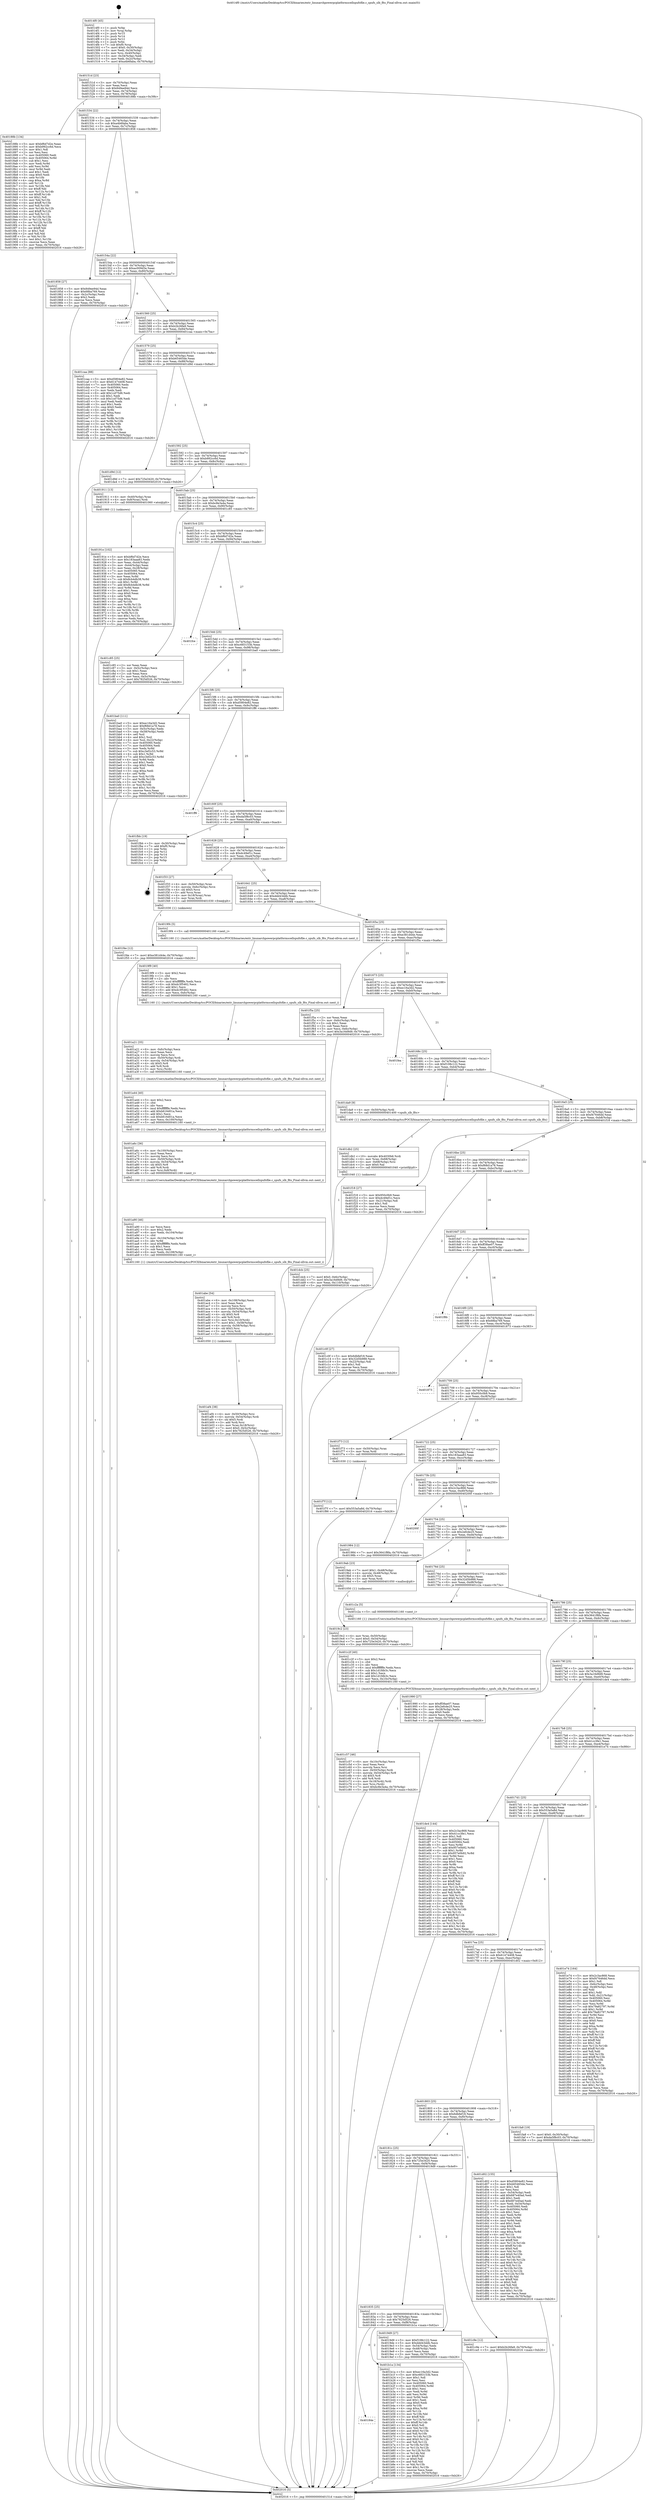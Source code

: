 digraph "0x4014f0" {
  label = "0x4014f0 (/mnt/c/Users/mathe/Desktop/tcc/POCII/binaries/extr_linuxarchpowerpcplatformscellspufsfile.c_spufs_slb_flts_Final-ollvm.out::main(0))"
  labelloc = "t"
  node[shape=record]

  Entry [label="",width=0.3,height=0.3,shape=circle,fillcolor=black,style=filled]
  "0x40151d" [label="{
     0x40151d [23]\l
     | [instrs]\l
     &nbsp;&nbsp;0x40151d \<+3\>: mov -0x70(%rbp),%eax\l
     &nbsp;&nbsp;0x401520 \<+2\>: mov %eax,%ecx\l
     &nbsp;&nbsp;0x401522 \<+6\>: sub $0x849ee94d,%ecx\l
     &nbsp;&nbsp;0x401528 \<+3\>: mov %eax,-0x74(%rbp)\l
     &nbsp;&nbsp;0x40152b \<+3\>: mov %ecx,-0x78(%rbp)\l
     &nbsp;&nbsp;0x40152e \<+6\>: je 000000000040188b \<main+0x39b\>\l
  }"]
  "0x40188b" [label="{
     0x40188b [134]\l
     | [instrs]\l
     &nbsp;&nbsp;0x40188b \<+5\>: mov $0xbf6d7d2e,%eax\l
     &nbsp;&nbsp;0x401890 \<+5\>: mov $0xb992cc6d,%ecx\l
     &nbsp;&nbsp;0x401895 \<+2\>: mov $0x1,%dl\l
     &nbsp;&nbsp;0x401897 \<+2\>: xor %esi,%esi\l
     &nbsp;&nbsp;0x401899 \<+7\>: mov 0x405060,%edi\l
     &nbsp;&nbsp;0x4018a0 \<+8\>: mov 0x405064,%r8d\l
     &nbsp;&nbsp;0x4018a8 \<+3\>: sub $0x1,%esi\l
     &nbsp;&nbsp;0x4018ab \<+3\>: mov %edi,%r9d\l
     &nbsp;&nbsp;0x4018ae \<+3\>: add %esi,%r9d\l
     &nbsp;&nbsp;0x4018b1 \<+4\>: imul %r9d,%edi\l
     &nbsp;&nbsp;0x4018b5 \<+3\>: and $0x1,%edi\l
     &nbsp;&nbsp;0x4018b8 \<+3\>: cmp $0x0,%edi\l
     &nbsp;&nbsp;0x4018bb \<+4\>: sete %r10b\l
     &nbsp;&nbsp;0x4018bf \<+4\>: cmp $0xa,%r8d\l
     &nbsp;&nbsp;0x4018c3 \<+4\>: setl %r11b\l
     &nbsp;&nbsp;0x4018c7 \<+3\>: mov %r10b,%bl\l
     &nbsp;&nbsp;0x4018ca \<+3\>: xor $0xff,%bl\l
     &nbsp;&nbsp;0x4018cd \<+3\>: mov %r11b,%r14b\l
     &nbsp;&nbsp;0x4018d0 \<+4\>: xor $0xff,%r14b\l
     &nbsp;&nbsp;0x4018d4 \<+3\>: xor $0x1,%dl\l
     &nbsp;&nbsp;0x4018d7 \<+3\>: mov %bl,%r15b\l
     &nbsp;&nbsp;0x4018da \<+4\>: and $0xff,%r15b\l
     &nbsp;&nbsp;0x4018de \<+3\>: and %dl,%r10b\l
     &nbsp;&nbsp;0x4018e1 \<+3\>: mov %r14b,%r12b\l
     &nbsp;&nbsp;0x4018e4 \<+4\>: and $0xff,%r12b\l
     &nbsp;&nbsp;0x4018e8 \<+3\>: and %dl,%r11b\l
     &nbsp;&nbsp;0x4018eb \<+3\>: or %r10b,%r15b\l
     &nbsp;&nbsp;0x4018ee \<+3\>: or %r11b,%r12b\l
     &nbsp;&nbsp;0x4018f1 \<+3\>: xor %r12b,%r15b\l
     &nbsp;&nbsp;0x4018f4 \<+3\>: or %r14b,%bl\l
     &nbsp;&nbsp;0x4018f7 \<+3\>: xor $0xff,%bl\l
     &nbsp;&nbsp;0x4018fa \<+3\>: or $0x1,%dl\l
     &nbsp;&nbsp;0x4018fd \<+2\>: and %dl,%bl\l
     &nbsp;&nbsp;0x4018ff \<+3\>: or %bl,%r15b\l
     &nbsp;&nbsp;0x401902 \<+4\>: test $0x1,%r15b\l
     &nbsp;&nbsp;0x401906 \<+3\>: cmovne %ecx,%eax\l
     &nbsp;&nbsp;0x401909 \<+3\>: mov %eax,-0x70(%rbp)\l
     &nbsp;&nbsp;0x40190c \<+5\>: jmp 0000000000402016 \<main+0xb26\>\l
  }"]
  "0x401534" [label="{
     0x401534 [22]\l
     | [instrs]\l
     &nbsp;&nbsp;0x401534 \<+5\>: jmp 0000000000401539 \<main+0x49\>\l
     &nbsp;&nbsp;0x401539 \<+3\>: mov -0x74(%rbp),%eax\l
     &nbsp;&nbsp;0x40153c \<+5\>: sub $0xa4b6faba,%eax\l
     &nbsp;&nbsp;0x401541 \<+3\>: mov %eax,-0x7c(%rbp)\l
     &nbsp;&nbsp;0x401544 \<+6\>: je 0000000000401858 \<main+0x368\>\l
  }"]
  Exit [label="",width=0.3,height=0.3,shape=circle,fillcolor=black,style=filled,peripheries=2]
  "0x401858" [label="{
     0x401858 [27]\l
     | [instrs]\l
     &nbsp;&nbsp;0x401858 \<+5\>: mov $0x849ee94d,%eax\l
     &nbsp;&nbsp;0x40185d \<+5\>: mov $0x68ba769,%ecx\l
     &nbsp;&nbsp;0x401862 \<+3\>: mov -0x2c(%rbp),%edx\l
     &nbsp;&nbsp;0x401865 \<+3\>: cmp $0x2,%edx\l
     &nbsp;&nbsp;0x401868 \<+3\>: cmovne %ecx,%eax\l
     &nbsp;&nbsp;0x40186b \<+3\>: mov %eax,-0x70(%rbp)\l
     &nbsp;&nbsp;0x40186e \<+5\>: jmp 0000000000402016 \<main+0xb26\>\l
  }"]
  "0x40154a" [label="{
     0x40154a [22]\l
     | [instrs]\l
     &nbsp;&nbsp;0x40154a \<+5\>: jmp 000000000040154f \<main+0x5f\>\l
     &nbsp;&nbsp;0x40154f \<+3\>: mov -0x74(%rbp),%eax\l
     &nbsp;&nbsp;0x401552 \<+5\>: sub $0xac009d3e,%eax\l
     &nbsp;&nbsp;0x401557 \<+3\>: mov %eax,-0x80(%rbp)\l
     &nbsp;&nbsp;0x40155a \<+6\>: je 0000000000401f97 \<main+0xaa7\>\l
  }"]
  "0x402016" [label="{
     0x402016 [5]\l
     | [instrs]\l
     &nbsp;&nbsp;0x402016 \<+5\>: jmp 000000000040151d \<main+0x2d\>\l
  }"]
  "0x4014f0" [label="{
     0x4014f0 [45]\l
     | [instrs]\l
     &nbsp;&nbsp;0x4014f0 \<+1\>: push %rbp\l
     &nbsp;&nbsp;0x4014f1 \<+3\>: mov %rsp,%rbp\l
     &nbsp;&nbsp;0x4014f4 \<+2\>: push %r15\l
     &nbsp;&nbsp;0x4014f6 \<+2\>: push %r14\l
     &nbsp;&nbsp;0x4014f8 \<+2\>: push %r12\l
     &nbsp;&nbsp;0x4014fa \<+1\>: push %rbx\l
     &nbsp;&nbsp;0x4014fb \<+7\>: sub $0xf0,%rsp\l
     &nbsp;&nbsp;0x401502 \<+7\>: movl $0x0,-0x30(%rbp)\l
     &nbsp;&nbsp;0x401509 \<+3\>: mov %edi,-0x34(%rbp)\l
     &nbsp;&nbsp;0x40150c \<+4\>: mov %rsi,-0x40(%rbp)\l
     &nbsp;&nbsp;0x401510 \<+3\>: mov -0x34(%rbp),%edi\l
     &nbsp;&nbsp;0x401513 \<+3\>: mov %edi,-0x2c(%rbp)\l
     &nbsp;&nbsp;0x401516 \<+7\>: movl $0xa4b6faba,-0x70(%rbp)\l
  }"]
  "0x401f7f" [label="{
     0x401f7f [12]\l
     | [instrs]\l
     &nbsp;&nbsp;0x401f7f \<+7\>: movl $0x553a5a8d,-0x70(%rbp)\l
     &nbsp;&nbsp;0x401f86 \<+5\>: jmp 0000000000402016 \<main+0xb26\>\l
  }"]
  "0x401f97" [label="{
     0x401f97\l
  }", style=dashed]
  "0x401560" [label="{
     0x401560 [25]\l
     | [instrs]\l
     &nbsp;&nbsp;0x401560 \<+5\>: jmp 0000000000401565 \<main+0x75\>\l
     &nbsp;&nbsp;0x401565 \<+3\>: mov -0x74(%rbp),%eax\l
     &nbsp;&nbsp;0x401568 \<+5\>: sub $0xb2b26fa9,%eax\l
     &nbsp;&nbsp;0x40156d \<+6\>: mov %eax,-0x84(%rbp)\l
     &nbsp;&nbsp;0x401573 \<+6\>: je 0000000000401caa \<main+0x7ba\>\l
  }"]
  "0x401f4e" [label="{
     0x401f4e [12]\l
     | [instrs]\l
     &nbsp;&nbsp;0x401f4e \<+7\>: movl $0xe381d44e,-0x70(%rbp)\l
     &nbsp;&nbsp;0x401f55 \<+5\>: jmp 0000000000402016 \<main+0xb26\>\l
  }"]
  "0x401caa" [label="{
     0x401caa [88]\l
     | [instrs]\l
     &nbsp;&nbsp;0x401caa \<+5\>: mov $0xd5804e82,%eax\l
     &nbsp;&nbsp;0x401caf \<+5\>: mov $0x61474408,%ecx\l
     &nbsp;&nbsp;0x401cb4 \<+7\>: mov 0x405060,%edx\l
     &nbsp;&nbsp;0x401cbb \<+7\>: mov 0x405064,%esi\l
     &nbsp;&nbsp;0x401cc2 \<+2\>: mov %edx,%edi\l
     &nbsp;&nbsp;0x401cc4 \<+6\>: add $0x1cd75d6,%edi\l
     &nbsp;&nbsp;0x401cca \<+3\>: sub $0x1,%edi\l
     &nbsp;&nbsp;0x401ccd \<+6\>: sub $0x1cd75d6,%edi\l
     &nbsp;&nbsp;0x401cd3 \<+3\>: imul %edi,%edx\l
     &nbsp;&nbsp;0x401cd6 \<+3\>: and $0x1,%edx\l
     &nbsp;&nbsp;0x401cd9 \<+3\>: cmp $0x0,%edx\l
     &nbsp;&nbsp;0x401cdc \<+4\>: sete %r8b\l
     &nbsp;&nbsp;0x401ce0 \<+3\>: cmp $0xa,%esi\l
     &nbsp;&nbsp;0x401ce3 \<+4\>: setl %r9b\l
     &nbsp;&nbsp;0x401ce7 \<+3\>: mov %r8b,%r10b\l
     &nbsp;&nbsp;0x401cea \<+3\>: and %r9b,%r10b\l
     &nbsp;&nbsp;0x401ced \<+3\>: xor %r9b,%r8b\l
     &nbsp;&nbsp;0x401cf0 \<+3\>: or %r8b,%r10b\l
     &nbsp;&nbsp;0x401cf3 \<+4\>: test $0x1,%r10b\l
     &nbsp;&nbsp;0x401cf7 \<+3\>: cmovne %ecx,%eax\l
     &nbsp;&nbsp;0x401cfa \<+3\>: mov %eax,-0x70(%rbp)\l
     &nbsp;&nbsp;0x401cfd \<+5\>: jmp 0000000000402016 \<main+0xb26\>\l
  }"]
  "0x401579" [label="{
     0x401579 [25]\l
     | [instrs]\l
     &nbsp;&nbsp;0x401579 \<+5\>: jmp 000000000040157e \<main+0x8e\>\l
     &nbsp;&nbsp;0x40157e \<+3\>: mov -0x74(%rbp),%eax\l
     &nbsp;&nbsp;0x401581 \<+5\>: sub $0xb65465de,%eax\l
     &nbsp;&nbsp;0x401586 \<+6\>: mov %eax,-0x88(%rbp)\l
     &nbsp;&nbsp;0x40158c \<+6\>: je 0000000000401d9d \<main+0x8ad\>\l
  }"]
  "0x401dcb" [label="{
     0x401dcb [25]\l
     | [instrs]\l
     &nbsp;&nbsp;0x401dcb \<+7\>: movl $0x0,-0x6c(%rbp)\l
     &nbsp;&nbsp;0x401dd2 \<+7\>: movl $0x3a16d9d9,-0x70(%rbp)\l
     &nbsp;&nbsp;0x401dd9 \<+6\>: mov %eax,-0x110(%rbp)\l
     &nbsp;&nbsp;0x401ddf \<+5\>: jmp 0000000000402016 \<main+0xb26\>\l
  }"]
  "0x401d9d" [label="{
     0x401d9d [12]\l
     | [instrs]\l
     &nbsp;&nbsp;0x401d9d \<+7\>: movl $0x725e3420,-0x70(%rbp)\l
     &nbsp;&nbsp;0x401da4 \<+5\>: jmp 0000000000402016 \<main+0xb26\>\l
  }"]
  "0x401592" [label="{
     0x401592 [25]\l
     | [instrs]\l
     &nbsp;&nbsp;0x401592 \<+5\>: jmp 0000000000401597 \<main+0xa7\>\l
     &nbsp;&nbsp;0x401597 \<+3\>: mov -0x74(%rbp),%eax\l
     &nbsp;&nbsp;0x40159a \<+5\>: sub $0xb992cc6d,%eax\l
     &nbsp;&nbsp;0x40159f \<+6\>: mov %eax,-0x8c(%rbp)\l
     &nbsp;&nbsp;0x4015a5 \<+6\>: je 0000000000401911 \<main+0x421\>\l
  }"]
  "0x401db2" [label="{
     0x401db2 [25]\l
     | [instrs]\l
     &nbsp;&nbsp;0x401db2 \<+10\>: movabs $0x4030b6,%rdi\l
     &nbsp;&nbsp;0x401dbc \<+4\>: mov %rax,-0x68(%rbp)\l
     &nbsp;&nbsp;0x401dc0 \<+4\>: mov -0x68(%rbp),%rsi\l
     &nbsp;&nbsp;0x401dc4 \<+2\>: mov $0x0,%al\l
     &nbsp;&nbsp;0x401dc6 \<+5\>: call 0000000000401040 \<printf@plt\>\l
     | [calls]\l
     &nbsp;&nbsp;0x401040 \{1\} (unknown)\l
  }"]
  "0x401911" [label="{
     0x401911 [13]\l
     | [instrs]\l
     &nbsp;&nbsp;0x401911 \<+4\>: mov -0x40(%rbp),%rax\l
     &nbsp;&nbsp;0x401915 \<+4\>: mov 0x8(%rax),%rdi\l
     &nbsp;&nbsp;0x401919 \<+5\>: call 0000000000401060 \<atoi@plt\>\l
     | [calls]\l
     &nbsp;&nbsp;0x401060 \{1\} (unknown)\l
  }"]
  "0x4015ab" [label="{
     0x4015ab [25]\l
     | [instrs]\l
     &nbsp;&nbsp;0x4015ab \<+5\>: jmp 00000000004015b0 \<main+0xc0\>\l
     &nbsp;&nbsp;0x4015b0 \<+3\>: mov -0x74(%rbp),%eax\l
     &nbsp;&nbsp;0x4015b3 \<+5\>: sub $0xbc8e3a4a,%eax\l
     &nbsp;&nbsp;0x4015b8 \<+6\>: mov %eax,-0x90(%rbp)\l
     &nbsp;&nbsp;0x4015be \<+6\>: je 0000000000401c85 \<main+0x795\>\l
  }"]
  "0x40191e" [label="{
     0x40191e [102]\l
     | [instrs]\l
     &nbsp;&nbsp;0x40191e \<+5\>: mov $0xbf6d7d2e,%ecx\l
     &nbsp;&nbsp;0x401923 \<+5\>: mov $0x183aaa83,%edx\l
     &nbsp;&nbsp;0x401928 \<+3\>: mov %eax,-0x44(%rbp)\l
     &nbsp;&nbsp;0x40192b \<+3\>: mov -0x44(%rbp),%eax\l
     &nbsp;&nbsp;0x40192e \<+3\>: mov %eax,-0x28(%rbp)\l
     &nbsp;&nbsp;0x401931 \<+7\>: mov 0x405060,%eax\l
     &nbsp;&nbsp;0x401938 \<+7\>: mov 0x405064,%esi\l
     &nbsp;&nbsp;0x40193f \<+3\>: mov %eax,%r8d\l
     &nbsp;&nbsp;0x401942 \<+7\>: sub $0x8cb4db38,%r8d\l
     &nbsp;&nbsp;0x401949 \<+4\>: sub $0x1,%r8d\l
     &nbsp;&nbsp;0x40194d \<+7\>: add $0x8cb4db38,%r8d\l
     &nbsp;&nbsp;0x401954 \<+4\>: imul %r8d,%eax\l
     &nbsp;&nbsp;0x401958 \<+3\>: and $0x1,%eax\l
     &nbsp;&nbsp;0x40195b \<+3\>: cmp $0x0,%eax\l
     &nbsp;&nbsp;0x40195e \<+4\>: sete %r9b\l
     &nbsp;&nbsp;0x401962 \<+3\>: cmp $0xa,%esi\l
     &nbsp;&nbsp;0x401965 \<+4\>: setl %r10b\l
     &nbsp;&nbsp;0x401969 \<+3\>: mov %r9b,%r11b\l
     &nbsp;&nbsp;0x40196c \<+3\>: and %r10b,%r11b\l
     &nbsp;&nbsp;0x40196f \<+3\>: xor %r10b,%r9b\l
     &nbsp;&nbsp;0x401972 \<+3\>: or %r9b,%r11b\l
     &nbsp;&nbsp;0x401975 \<+4\>: test $0x1,%r11b\l
     &nbsp;&nbsp;0x401979 \<+3\>: cmovne %edx,%ecx\l
     &nbsp;&nbsp;0x40197c \<+3\>: mov %ecx,-0x70(%rbp)\l
     &nbsp;&nbsp;0x40197f \<+5\>: jmp 0000000000402016 \<main+0xb26\>\l
  }"]
  "0x401c57" [label="{
     0x401c57 [46]\l
     | [instrs]\l
     &nbsp;&nbsp;0x401c57 \<+6\>: mov -0x10c(%rbp),%ecx\l
     &nbsp;&nbsp;0x401c5d \<+3\>: imul %eax,%ecx\l
     &nbsp;&nbsp;0x401c60 \<+3\>: movslq %ecx,%rsi\l
     &nbsp;&nbsp;0x401c63 \<+4\>: mov -0x50(%rbp),%rdi\l
     &nbsp;&nbsp;0x401c67 \<+4\>: movslq -0x54(%rbp),%r8\l
     &nbsp;&nbsp;0x401c6b \<+4\>: shl $0x5,%r8\l
     &nbsp;&nbsp;0x401c6f \<+3\>: add %r8,%rdi\l
     &nbsp;&nbsp;0x401c72 \<+4\>: mov 0x18(%rdi),%rdi\l
     &nbsp;&nbsp;0x401c76 \<+3\>: mov %rsi,(%rdi)\l
     &nbsp;&nbsp;0x401c79 \<+7\>: movl $0xbc8e3a4a,-0x70(%rbp)\l
     &nbsp;&nbsp;0x401c80 \<+5\>: jmp 0000000000402016 \<main+0xb26\>\l
  }"]
  "0x401c85" [label="{
     0x401c85 [25]\l
     | [instrs]\l
     &nbsp;&nbsp;0x401c85 \<+2\>: xor %eax,%eax\l
     &nbsp;&nbsp;0x401c87 \<+3\>: mov -0x5c(%rbp),%ecx\l
     &nbsp;&nbsp;0x401c8a \<+3\>: sub $0x1,%eax\l
     &nbsp;&nbsp;0x401c8d \<+2\>: sub %eax,%ecx\l
     &nbsp;&nbsp;0x401c8f \<+3\>: mov %ecx,-0x5c(%rbp)\l
     &nbsp;&nbsp;0x401c92 \<+7\>: movl $0x7825d526,-0x70(%rbp)\l
     &nbsp;&nbsp;0x401c99 \<+5\>: jmp 0000000000402016 \<main+0xb26\>\l
  }"]
  "0x4015c4" [label="{
     0x4015c4 [25]\l
     | [instrs]\l
     &nbsp;&nbsp;0x4015c4 \<+5\>: jmp 00000000004015c9 \<main+0xd9\>\l
     &nbsp;&nbsp;0x4015c9 \<+3\>: mov -0x74(%rbp),%eax\l
     &nbsp;&nbsp;0x4015cc \<+5\>: sub $0xbf6d7d2e,%eax\l
     &nbsp;&nbsp;0x4015d1 \<+6\>: mov %eax,-0x94(%rbp)\l
     &nbsp;&nbsp;0x4015d7 \<+6\>: je 0000000000401fce \<main+0xade\>\l
  }"]
  "0x401c2f" [label="{
     0x401c2f [40]\l
     | [instrs]\l
     &nbsp;&nbsp;0x401c2f \<+5\>: mov $0x2,%ecx\l
     &nbsp;&nbsp;0x401c34 \<+1\>: cltd\l
     &nbsp;&nbsp;0x401c35 \<+2\>: idiv %ecx\l
     &nbsp;&nbsp;0x401c37 \<+6\>: imul $0xfffffffe,%edx,%ecx\l
     &nbsp;&nbsp;0x401c3d \<+6\>: sub $0x1d1fdb3c,%ecx\l
     &nbsp;&nbsp;0x401c43 \<+3\>: add $0x1,%ecx\l
     &nbsp;&nbsp;0x401c46 \<+6\>: add $0x1d1fdb3c,%ecx\l
     &nbsp;&nbsp;0x401c4c \<+6\>: mov %ecx,-0x10c(%rbp)\l
     &nbsp;&nbsp;0x401c52 \<+5\>: call 0000000000401160 \<next_i\>\l
     | [calls]\l
     &nbsp;&nbsp;0x401160 \{1\} (/mnt/c/Users/mathe/Desktop/tcc/POCII/binaries/extr_linuxarchpowerpcplatformscellspufsfile.c_spufs_slb_flts_Final-ollvm.out::next_i)\l
  }"]
  "0x401fce" [label="{
     0x401fce\l
  }", style=dashed]
  "0x4015dd" [label="{
     0x4015dd [25]\l
     | [instrs]\l
     &nbsp;&nbsp;0x4015dd \<+5\>: jmp 00000000004015e2 \<main+0xf2\>\l
     &nbsp;&nbsp;0x4015e2 \<+3\>: mov -0x74(%rbp),%eax\l
     &nbsp;&nbsp;0x4015e5 \<+5\>: sub $0xc683153b,%eax\l
     &nbsp;&nbsp;0x4015ea \<+6\>: mov %eax,-0x98(%rbp)\l
     &nbsp;&nbsp;0x4015f0 \<+6\>: je 0000000000401ba0 \<main+0x6b0\>\l
  }"]
  "0x40184e" [label="{
     0x40184e\l
  }", style=dashed]
  "0x401ba0" [label="{
     0x401ba0 [111]\l
     | [instrs]\l
     &nbsp;&nbsp;0x401ba0 \<+5\>: mov $0xec16a3d2,%eax\l
     &nbsp;&nbsp;0x401ba5 \<+5\>: mov $0xf68d1a78,%ecx\l
     &nbsp;&nbsp;0x401baa \<+3\>: mov -0x5c(%rbp),%edx\l
     &nbsp;&nbsp;0x401bad \<+3\>: cmp -0x58(%rbp),%edx\l
     &nbsp;&nbsp;0x401bb0 \<+4\>: setl %sil\l
     &nbsp;&nbsp;0x401bb4 \<+4\>: and $0x1,%sil\l
     &nbsp;&nbsp;0x401bb8 \<+4\>: mov %sil,-0x22(%rbp)\l
     &nbsp;&nbsp;0x401bbc \<+7\>: mov 0x405060,%edx\l
     &nbsp;&nbsp;0x401bc3 \<+7\>: mov 0x405064,%edi\l
     &nbsp;&nbsp;0x401bca \<+3\>: mov %edx,%r8d\l
     &nbsp;&nbsp;0x401bcd \<+7\>: sub $0xc3ef2c53,%r8d\l
     &nbsp;&nbsp;0x401bd4 \<+4\>: sub $0x1,%r8d\l
     &nbsp;&nbsp;0x401bd8 \<+7\>: add $0xc3ef2c53,%r8d\l
     &nbsp;&nbsp;0x401bdf \<+4\>: imul %r8d,%edx\l
     &nbsp;&nbsp;0x401be3 \<+3\>: and $0x1,%edx\l
     &nbsp;&nbsp;0x401be6 \<+3\>: cmp $0x0,%edx\l
     &nbsp;&nbsp;0x401be9 \<+4\>: sete %sil\l
     &nbsp;&nbsp;0x401bed \<+3\>: cmp $0xa,%edi\l
     &nbsp;&nbsp;0x401bf0 \<+4\>: setl %r9b\l
     &nbsp;&nbsp;0x401bf4 \<+3\>: mov %sil,%r10b\l
     &nbsp;&nbsp;0x401bf7 \<+3\>: and %r9b,%r10b\l
     &nbsp;&nbsp;0x401bfa \<+3\>: xor %r9b,%sil\l
     &nbsp;&nbsp;0x401bfd \<+3\>: or %sil,%r10b\l
     &nbsp;&nbsp;0x401c00 \<+4\>: test $0x1,%r10b\l
     &nbsp;&nbsp;0x401c04 \<+3\>: cmovne %ecx,%eax\l
     &nbsp;&nbsp;0x401c07 \<+3\>: mov %eax,-0x70(%rbp)\l
     &nbsp;&nbsp;0x401c0a \<+5\>: jmp 0000000000402016 \<main+0xb26\>\l
  }"]
  "0x4015f6" [label="{
     0x4015f6 [25]\l
     | [instrs]\l
     &nbsp;&nbsp;0x4015f6 \<+5\>: jmp 00000000004015fb \<main+0x10b\>\l
     &nbsp;&nbsp;0x4015fb \<+3\>: mov -0x74(%rbp),%eax\l
     &nbsp;&nbsp;0x4015fe \<+5\>: sub $0xd5804e82,%eax\l
     &nbsp;&nbsp;0x401603 \<+6\>: mov %eax,-0x9c(%rbp)\l
     &nbsp;&nbsp;0x401609 \<+6\>: je 0000000000401ff6 \<main+0xb06\>\l
  }"]
  "0x401b1a" [label="{
     0x401b1a [134]\l
     | [instrs]\l
     &nbsp;&nbsp;0x401b1a \<+5\>: mov $0xec16a3d2,%eax\l
     &nbsp;&nbsp;0x401b1f \<+5\>: mov $0xc683153b,%ecx\l
     &nbsp;&nbsp;0x401b24 \<+2\>: mov $0x1,%dl\l
     &nbsp;&nbsp;0x401b26 \<+2\>: xor %esi,%esi\l
     &nbsp;&nbsp;0x401b28 \<+7\>: mov 0x405060,%edi\l
     &nbsp;&nbsp;0x401b2f \<+8\>: mov 0x405064,%r8d\l
     &nbsp;&nbsp;0x401b37 \<+3\>: sub $0x1,%esi\l
     &nbsp;&nbsp;0x401b3a \<+3\>: mov %edi,%r9d\l
     &nbsp;&nbsp;0x401b3d \<+3\>: add %esi,%r9d\l
     &nbsp;&nbsp;0x401b40 \<+4\>: imul %r9d,%edi\l
     &nbsp;&nbsp;0x401b44 \<+3\>: and $0x1,%edi\l
     &nbsp;&nbsp;0x401b47 \<+3\>: cmp $0x0,%edi\l
     &nbsp;&nbsp;0x401b4a \<+4\>: sete %r10b\l
     &nbsp;&nbsp;0x401b4e \<+4\>: cmp $0xa,%r8d\l
     &nbsp;&nbsp;0x401b52 \<+4\>: setl %r11b\l
     &nbsp;&nbsp;0x401b56 \<+3\>: mov %r10b,%bl\l
     &nbsp;&nbsp;0x401b59 \<+3\>: xor $0xff,%bl\l
     &nbsp;&nbsp;0x401b5c \<+3\>: mov %r11b,%r14b\l
     &nbsp;&nbsp;0x401b5f \<+4\>: xor $0xff,%r14b\l
     &nbsp;&nbsp;0x401b63 \<+3\>: xor $0x0,%dl\l
     &nbsp;&nbsp;0x401b66 \<+3\>: mov %bl,%r15b\l
     &nbsp;&nbsp;0x401b69 \<+4\>: and $0x0,%r15b\l
     &nbsp;&nbsp;0x401b6d \<+3\>: and %dl,%r10b\l
     &nbsp;&nbsp;0x401b70 \<+3\>: mov %r14b,%r12b\l
     &nbsp;&nbsp;0x401b73 \<+4\>: and $0x0,%r12b\l
     &nbsp;&nbsp;0x401b77 \<+3\>: and %dl,%r11b\l
     &nbsp;&nbsp;0x401b7a \<+3\>: or %r10b,%r15b\l
     &nbsp;&nbsp;0x401b7d \<+3\>: or %r11b,%r12b\l
     &nbsp;&nbsp;0x401b80 \<+3\>: xor %r12b,%r15b\l
     &nbsp;&nbsp;0x401b83 \<+3\>: or %r14b,%bl\l
     &nbsp;&nbsp;0x401b86 \<+3\>: xor $0xff,%bl\l
     &nbsp;&nbsp;0x401b89 \<+3\>: or $0x0,%dl\l
     &nbsp;&nbsp;0x401b8c \<+2\>: and %dl,%bl\l
     &nbsp;&nbsp;0x401b8e \<+3\>: or %bl,%r15b\l
     &nbsp;&nbsp;0x401b91 \<+4\>: test $0x1,%r15b\l
     &nbsp;&nbsp;0x401b95 \<+3\>: cmovne %ecx,%eax\l
     &nbsp;&nbsp;0x401b98 \<+3\>: mov %eax,-0x70(%rbp)\l
     &nbsp;&nbsp;0x401b9b \<+5\>: jmp 0000000000402016 \<main+0xb26\>\l
  }"]
  "0x401ff6" [label="{
     0x401ff6\l
  }", style=dashed]
  "0x40160f" [label="{
     0x40160f [25]\l
     | [instrs]\l
     &nbsp;&nbsp;0x40160f \<+5\>: jmp 0000000000401614 \<main+0x124\>\l
     &nbsp;&nbsp;0x401614 \<+3\>: mov -0x74(%rbp),%eax\l
     &nbsp;&nbsp;0x401617 \<+5\>: sub $0xda5f8c03,%eax\l
     &nbsp;&nbsp;0x40161c \<+6\>: mov %eax,-0xa0(%rbp)\l
     &nbsp;&nbsp;0x401622 \<+6\>: je 0000000000401fbb \<main+0xacb\>\l
  }"]
  "0x401af4" [label="{
     0x401af4 [38]\l
     | [instrs]\l
     &nbsp;&nbsp;0x401af4 \<+4\>: mov -0x50(%rbp),%rsi\l
     &nbsp;&nbsp;0x401af8 \<+4\>: movslq -0x54(%rbp),%rdi\l
     &nbsp;&nbsp;0x401afc \<+4\>: shl $0x5,%rdi\l
     &nbsp;&nbsp;0x401b00 \<+3\>: add %rdi,%rsi\l
     &nbsp;&nbsp;0x401b03 \<+4\>: mov %rax,0x18(%rsi)\l
     &nbsp;&nbsp;0x401b07 \<+7\>: movl $0x0,-0x5c(%rbp)\l
     &nbsp;&nbsp;0x401b0e \<+7\>: movl $0x7825d526,-0x70(%rbp)\l
     &nbsp;&nbsp;0x401b15 \<+5\>: jmp 0000000000402016 \<main+0xb26\>\l
  }"]
  "0x401fbb" [label="{
     0x401fbb [19]\l
     | [instrs]\l
     &nbsp;&nbsp;0x401fbb \<+3\>: mov -0x30(%rbp),%eax\l
     &nbsp;&nbsp;0x401fbe \<+7\>: add $0xf0,%rsp\l
     &nbsp;&nbsp;0x401fc5 \<+1\>: pop %rbx\l
     &nbsp;&nbsp;0x401fc6 \<+2\>: pop %r12\l
     &nbsp;&nbsp;0x401fc8 \<+2\>: pop %r14\l
     &nbsp;&nbsp;0x401fca \<+2\>: pop %r15\l
     &nbsp;&nbsp;0x401fcc \<+1\>: pop %rbp\l
     &nbsp;&nbsp;0x401fcd \<+1\>: ret\l
  }"]
  "0x401628" [label="{
     0x401628 [25]\l
     | [instrs]\l
     &nbsp;&nbsp;0x401628 \<+5\>: jmp 000000000040162d \<main+0x13d\>\l
     &nbsp;&nbsp;0x40162d \<+3\>: mov -0x74(%rbp),%eax\l
     &nbsp;&nbsp;0x401630 \<+5\>: sub $0xdc49ef1c,%eax\l
     &nbsp;&nbsp;0x401635 \<+6\>: mov %eax,-0xa4(%rbp)\l
     &nbsp;&nbsp;0x40163b \<+6\>: je 0000000000401f33 \<main+0xa43\>\l
  }"]
  "0x401abe" [label="{
     0x401abe [54]\l
     | [instrs]\l
     &nbsp;&nbsp;0x401abe \<+6\>: mov -0x108(%rbp),%ecx\l
     &nbsp;&nbsp;0x401ac4 \<+3\>: imul %eax,%ecx\l
     &nbsp;&nbsp;0x401ac7 \<+3\>: movslq %ecx,%rsi\l
     &nbsp;&nbsp;0x401aca \<+4\>: mov -0x50(%rbp),%rdi\l
     &nbsp;&nbsp;0x401ace \<+4\>: movslq -0x54(%rbp),%r8\l
     &nbsp;&nbsp;0x401ad2 \<+4\>: shl $0x5,%r8\l
     &nbsp;&nbsp;0x401ad6 \<+3\>: add %r8,%rdi\l
     &nbsp;&nbsp;0x401ad9 \<+4\>: mov %rsi,0x10(%rdi)\l
     &nbsp;&nbsp;0x401add \<+7\>: movl $0x1,-0x58(%rbp)\l
     &nbsp;&nbsp;0x401ae4 \<+4\>: movslq -0x58(%rbp),%rsi\l
     &nbsp;&nbsp;0x401ae8 \<+4\>: shl $0x3,%rsi\l
     &nbsp;&nbsp;0x401aec \<+3\>: mov %rsi,%rdi\l
     &nbsp;&nbsp;0x401aef \<+5\>: call 0000000000401050 \<malloc@plt\>\l
     | [calls]\l
     &nbsp;&nbsp;0x401050 \{1\} (unknown)\l
  }"]
  "0x401f33" [label="{
     0x401f33 [27]\l
     | [instrs]\l
     &nbsp;&nbsp;0x401f33 \<+4\>: mov -0x50(%rbp),%rax\l
     &nbsp;&nbsp;0x401f37 \<+4\>: movslq -0x6c(%rbp),%rcx\l
     &nbsp;&nbsp;0x401f3b \<+4\>: shl $0x5,%rcx\l
     &nbsp;&nbsp;0x401f3f \<+3\>: add %rcx,%rax\l
     &nbsp;&nbsp;0x401f42 \<+4\>: mov 0x18(%rax),%rax\l
     &nbsp;&nbsp;0x401f46 \<+3\>: mov %rax,%rdi\l
     &nbsp;&nbsp;0x401f49 \<+5\>: call 0000000000401030 \<free@plt\>\l
     | [calls]\l
     &nbsp;&nbsp;0x401030 \{1\} (unknown)\l
  }"]
  "0x401641" [label="{
     0x401641 [25]\l
     | [instrs]\l
     &nbsp;&nbsp;0x401641 \<+5\>: jmp 0000000000401646 \<main+0x156\>\l
     &nbsp;&nbsp;0x401646 \<+3\>: mov -0x74(%rbp),%eax\l
     &nbsp;&nbsp;0x401649 \<+5\>: sub $0xddd43ddb,%eax\l
     &nbsp;&nbsp;0x40164e \<+6\>: mov %eax,-0xa8(%rbp)\l
     &nbsp;&nbsp;0x401654 \<+6\>: je 00000000004019f4 \<main+0x504\>\l
  }"]
  "0x401a90" [label="{
     0x401a90 [46]\l
     | [instrs]\l
     &nbsp;&nbsp;0x401a90 \<+2\>: xor %ecx,%ecx\l
     &nbsp;&nbsp;0x401a92 \<+5\>: mov $0x2,%edx\l
     &nbsp;&nbsp;0x401a97 \<+6\>: mov %edx,-0x104(%rbp)\l
     &nbsp;&nbsp;0x401a9d \<+1\>: cltd\l
     &nbsp;&nbsp;0x401a9e \<+7\>: mov -0x104(%rbp),%r9d\l
     &nbsp;&nbsp;0x401aa5 \<+3\>: idiv %r9d\l
     &nbsp;&nbsp;0x401aa8 \<+6\>: imul $0xfffffffe,%edx,%edx\l
     &nbsp;&nbsp;0x401aae \<+3\>: sub $0x1,%ecx\l
     &nbsp;&nbsp;0x401ab1 \<+2\>: sub %ecx,%edx\l
     &nbsp;&nbsp;0x401ab3 \<+6\>: mov %edx,-0x108(%rbp)\l
     &nbsp;&nbsp;0x401ab9 \<+5\>: call 0000000000401160 \<next_i\>\l
     | [calls]\l
     &nbsp;&nbsp;0x401160 \{1\} (/mnt/c/Users/mathe/Desktop/tcc/POCII/binaries/extr_linuxarchpowerpcplatformscellspufsfile.c_spufs_slb_flts_Final-ollvm.out::next_i)\l
  }"]
  "0x4019f4" [label="{
     0x4019f4 [5]\l
     | [instrs]\l
     &nbsp;&nbsp;0x4019f4 \<+5\>: call 0000000000401160 \<next_i\>\l
     | [calls]\l
     &nbsp;&nbsp;0x401160 \{1\} (/mnt/c/Users/mathe/Desktop/tcc/POCII/binaries/extr_linuxarchpowerpcplatformscellspufsfile.c_spufs_slb_flts_Final-ollvm.out::next_i)\l
  }"]
  "0x40165a" [label="{
     0x40165a [25]\l
     | [instrs]\l
     &nbsp;&nbsp;0x40165a \<+5\>: jmp 000000000040165f \<main+0x16f\>\l
     &nbsp;&nbsp;0x40165f \<+3\>: mov -0x74(%rbp),%eax\l
     &nbsp;&nbsp;0x401662 \<+5\>: sub $0xe381d44e,%eax\l
     &nbsp;&nbsp;0x401667 \<+6\>: mov %eax,-0xac(%rbp)\l
     &nbsp;&nbsp;0x40166d \<+6\>: je 0000000000401f5a \<main+0xa6a\>\l
  }"]
  "0x401a6c" [label="{
     0x401a6c [36]\l
     | [instrs]\l
     &nbsp;&nbsp;0x401a6c \<+6\>: mov -0x100(%rbp),%ecx\l
     &nbsp;&nbsp;0x401a72 \<+3\>: imul %eax,%ecx\l
     &nbsp;&nbsp;0x401a75 \<+3\>: movslq %ecx,%rsi\l
     &nbsp;&nbsp;0x401a78 \<+4\>: mov -0x50(%rbp),%rdi\l
     &nbsp;&nbsp;0x401a7c \<+4\>: movslq -0x54(%rbp),%r8\l
     &nbsp;&nbsp;0x401a80 \<+4\>: shl $0x5,%r8\l
     &nbsp;&nbsp;0x401a84 \<+3\>: add %r8,%rdi\l
     &nbsp;&nbsp;0x401a87 \<+4\>: mov %rsi,0x8(%rdi)\l
     &nbsp;&nbsp;0x401a8b \<+5\>: call 0000000000401160 \<next_i\>\l
     | [calls]\l
     &nbsp;&nbsp;0x401160 \{1\} (/mnt/c/Users/mathe/Desktop/tcc/POCII/binaries/extr_linuxarchpowerpcplatformscellspufsfile.c_spufs_slb_flts_Final-ollvm.out::next_i)\l
  }"]
  "0x401f5a" [label="{
     0x401f5a [25]\l
     | [instrs]\l
     &nbsp;&nbsp;0x401f5a \<+2\>: xor %eax,%eax\l
     &nbsp;&nbsp;0x401f5c \<+3\>: mov -0x6c(%rbp),%ecx\l
     &nbsp;&nbsp;0x401f5f \<+3\>: sub $0x1,%eax\l
     &nbsp;&nbsp;0x401f62 \<+2\>: sub %eax,%ecx\l
     &nbsp;&nbsp;0x401f64 \<+3\>: mov %ecx,-0x6c(%rbp)\l
     &nbsp;&nbsp;0x401f67 \<+7\>: movl $0x3a16d9d9,-0x70(%rbp)\l
     &nbsp;&nbsp;0x401f6e \<+5\>: jmp 0000000000402016 \<main+0xb26\>\l
  }"]
  "0x401673" [label="{
     0x401673 [25]\l
     | [instrs]\l
     &nbsp;&nbsp;0x401673 \<+5\>: jmp 0000000000401678 \<main+0x188\>\l
     &nbsp;&nbsp;0x401678 \<+3\>: mov -0x74(%rbp),%eax\l
     &nbsp;&nbsp;0x40167b \<+5\>: sub $0xec16a3d2,%eax\l
     &nbsp;&nbsp;0x401680 \<+6\>: mov %eax,-0xb0(%rbp)\l
     &nbsp;&nbsp;0x401686 \<+6\>: je 0000000000401fea \<main+0xafa\>\l
  }"]
  "0x401a44" [label="{
     0x401a44 [40]\l
     | [instrs]\l
     &nbsp;&nbsp;0x401a44 \<+5\>: mov $0x2,%ecx\l
     &nbsp;&nbsp;0x401a49 \<+1\>: cltd\l
     &nbsp;&nbsp;0x401a4a \<+2\>: idiv %ecx\l
     &nbsp;&nbsp;0x401a4c \<+6\>: imul $0xfffffffe,%edx,%ecx\l
     &nbsp;&nbsp;0x401a52 \<+6\>: add $0xb616d01a,%ecx\l
     &nbsp;&nbsp;0x401a58 \<+3\>: add $0x1,%ecx\l
     &nbsp;&nbsp;0x401a5b \<+6\>: sub $0xb616d01a,%ecx\l
     &nbsp;&nbsp;0x401a61 \<+6\>: mov %ecx,-0x100(%rbp)\l
     &nbsp;&nbsp;0x401a67 \<+5\>: call 0000000000401160 \<next_i\>\l
     | [calls]\l
     &nbsp;&nbsp;0x401160 \{1\} (/mnt/c/Users/mathe/Desktop/tcc/POCII/binaries/extr_linuxarchpowerpcplatformscellspufsfile.c_spufs_slb_flts_Final-ollvm.out::next_i)\l
  }"]
  "0x401fea" [label="{
     0x401fea\l
  }", style=dashed]
  "0x40168c" [label="{
     0x40168c [25]\l
     | [instrs]\l
     &nbsp;&nbsp;0x40168c \<+5\>: jmp 0000000000401691 \<main+0x1a1\>\l
     &nbsp;&nbsp;0x401691 \<+3\>: mov -0x74(%rbp),%eax\l
     &nbsp;&nbsp;0x401694 \<+5\>: sub $0xf108c122,%eax\l
     &nbsp;&nbsp;0x401699 \<+6\>: mov %eax,-0xb4(%rbp)\l
     &nbsp;&nbsp;0x40169f \<+6\>: je 0000000000401da9 \<main+0x8b9\>\l
  }"]
  "0x401a21" [label="{
     0x401a21 [35]\l
     | [instrs]\l
     &nbsp;&nbsp;0x401a21 \<+6\>: mov -0xfc(%rbp),%ecx\l
     &nbsp;&nbsp;0x401a27 \<+3\>: imul %eax,%ecx\l
     &nbsp;&nbsp;0x401a2a \<+3\>: movslq %ecx,%rsi\l
     &nbsp;&nbsp;0x401a2d \<+4\>: mov -0x50(%rbp),%rdi\l
     &nbsp;&nbsp;0x401a31 \<+4\>: movslq -0x54(%rbp),%r8\l
     &nbsp;&nbsp;0x401a35 \<+4\>: shl $0x5,%r8\l
     &nbsp;&nbsp;0x401a39 \<+3\>: add %r8,%rdi\l
     &nbsp;&nbsp;0x401a3c \<+3\>: mov %rsi,(%rdi)\l
     &nbsp;&nbsp;0x401a3f \<+5\>: call 0000000000401160 \<next_i\>\l
     | [calls]\l
     &nbsp;&nbsp;0x401160 \{1\} (/mnt/c/Users/mathe/Desktop/tcc/POCII/binaries/extr_linuxarchpowerpcplatformscellspufsfile.c_spufs_slb_flts_Final-ollvm.out::next_i)\l
  }"]
  "0x401da9" [label="{
     0x401da9 [9]\l
     | [instrs]\l
     &nbsp;&nbsp;0x401da9 \<+4\>: mov -0x50(%rbp),%rdi\l
     &nbsp;&nbsp;0x401dad \<+5\>: call 0000000000401400 \<spufs_slb_flts\>\l
     | [calls]\l
     &nbsp;&nbsp;0x401400 \{1\} (/mnt/c/Users/mathe/Desktop/tcc/POCII/binaries/extr_linuxarchpowerpcplatformscellspufsfile.c_spufs_slb_flts_Final-ollvm.out::spufs_slb_flts)\l
  }"]
  "0x4016a5" [label="{
     0x4016a5 [25]\l
     | [instrs]\l
     &nbsp;&nbsp;0x4016a5 \<+5\>: jmp 00000000004016aa \<main+0x1ba\>\l
     &nbsp;&nbsp;0x4016aa \<+3\>: mov -0x74(%rbp),%eax\l
     &nbsp;&nbsp;0x4016ad \<+5\>: sub $0xf47646dd,%eax\l
     &nbsp;&nbsp;0x4016b2 \<+6\>: mov %eax,-0xb8(%rbp)\l
     &nbsp;&nbsp;0x4016b8 \<+6\>: je 0000000000401f18 \<main+0xa28\>\l
  }"]
  "0x4019f9" [label="{
     0x4019f9 [40]\l
     | [instrs]\l
     &nbsp;&nbsp;0x4019f9 \<+5\>: mov $0x2,%ecx\l
     &nbsp;&nbsp;0x4019fe \<+1\>: cltd\l
     &nbsp;&nbsp;0x4019ff \<+2\>: idiv %ecx\l
     &nbsp;&nbsp;0x401a01 \<+6\>: imul $0xfffffffe,%edx,%ecx\l
     &nbsp;&nbsp;0x401a07 \<+6\>: sub $0xdc3f5462,%ecx\l
     &nbsp;&nbsp;0x401a0d \<+3\>: add $0x1,%ecx\l
     &nbsp;&nbsp;0x401a10 \<+6\>: add $0xdc3f5462,%ecx\l
     &nbsp;&nbsp;0x401a16 \<+6\>: mov %ecx,-0xfc(%rbp)\l
     &nbsp;&nbsp;0x401a1c \<+5\>: call 0000000000401160 \<next_i\>\l
     | [calls]\l
     &nbsp;&nbsp;0x401160 \{1\} (/mnt/c/Users/mathe/Desktop/tcc/POCII/binaries/extr_linuxarchpowerpcplatformscellspufsfile.c_spufs_slb_flts_Final-ollvm.out::next_i)\l
  }"]
  "0x401f18" [label="{
     0x401f18 [27]\l
     | [instrs]\l
     &nbsp;&nbsp;0x401f18 \<+5\>: mov $0x950c0b9,%eax\l
     &nbsp;&nbsp;0x401f1d \<+5\>: mov $0xdc49ef1c,%ecx\l
     &nbsp;&nbsp;0x401f22 \<+3\>: mov -0x21(%rbp),%dl\l
     &nbsp;&nbsp;0x401f25 \<+3\>: test $0x1,%dl\l
     &nbsp;&nbsp;0x401f28 \<+3\>: cmovne %ecx,%eax\l
     &nbsp;&nbsp;0x401f2b \<+3\>: mov %eax,-0x70(%rbp)\l
     &nbsp;&nbsp;0x401f2e \<+5\>: jmp 0000000000402016 \<main+0xb26\>\l
  }"]
  "0x4016be" [label="{
     0x4016be [25]\l
     | [instrs]\l
     &nbsp;&nbsp;0x4016be \<+5\>: jmp 00000000004016c3 \<main+0x1d3\>\l
     &nbsp;&nbsp;0x4016c3 \<+3\>: mov -0x74(%rbp),%eax\l
     &nbsp;&nbsp;0x4016c6 \<+5\>: sub $0xf68d1a78,%eax\l
     &nbsp;&nbsp;0x4016cb \<+6\>: mov %eax,-0xbc(%rbp)\l
     &nbsp;&nbsp;0x4016d1 \<+6\>: je 0000000000401c0f \<main+0x71f\>\l
  }"]
  "0x401835" [label="{
     0x401835 [25]\l
     | [instrs]\l
     &nbsp;&nbsp;0x401835 \<+5\>: jmp 000000000040183a \<main+0x34a\>\l
     &nbsp;&nbsp;0x40183a \<+3\>: mov -0x74(%rbp),%eax\l
     &nbsp;&nbsp;0x40183d \<+5\>: sub $0x7825d526,%eax\l
     &nbsp;&nbsp;0x401842 \<+6\>: mov %eax,-0xf8(%rbp)\l
     &nbsp;&nbsp;0x401848 \<+6\>: je 0000000000401b1a \<main+0x62a\>\l
  }"]
  "0x401c0f" [label="{
     0x401c0f [27]\l
     | [instrs]\l
     &nbsp;&nbsp;0x401c0f \<+5\>: mov $0x6dbfef18,%eax\l
     &nbsp;&nbsp;0x401c14 \<+5\>: mov $0x32d5b988,%ecx\l
     &nbsp;&nbsp;0x401c19 \<+3\>: mov -0x22(%rbp),%dl\l
     &nbsp;&nbsp;0x401c1c \<+3\>: test $0x1,%dl\l
     &nbsp;&nbsp;0x401c1f \<+3\>: cmovne %ecx,%eax\l
     &nbsp;&nbsp;0x401c22 \<+3\>: mov %eax,-0x70(%rbp)\l
     &nbsp;&nbsp;0x401c25 \<+5\>: jmp 0000000000402016 \<main+0xb26\>\l
  }"]
  "0x4016d7" [label="{
     0x4016d7 [25]\l
     | [instrs]\l
     &nbsp;&nbsp;0x4016d7 \<+5\>: jmp 00000000004016dc \<main+0x1ec\>\l
     &nbsp;&nbsp;0x4016dc \<+3\>: mov -0x74(%rbp),%eax\l
     &nbsp;&nbsp;0x4016df \<+5\>: sub $0xff38ae07,%eax\l
     &nbsp;&nbsp;0x4016e4 \<+6\>: mov %eax,-0xc0(%rbp)\l
     &nbsp;&nbsp;0x4016ea \<+6\>: je 0000000000401f8b \<main+0xa9b\>\l
  }"]
  "0x4019d9" [label="{
     0x4019d9 [27]\l
     | [instrs]\l
     &nbsp;&nbsp;0x4019d9 \<+5\>: mov $0xf108c122,%eax\l
     &nbsp;&nbsp;0x4019de \<+5\>: mov $0xddd43ddb,%ecx\l
     &nbsp;&nbsp;0x4019e3 \<+3\>: mov -0x54(%rbp),%edx\l
     &nbsp;&nbsp;0x4019e6 \<+3\>: cmp -0x48(%rbp),%edx\l
     &nbsp;&nbsp;0x4019e9 \<+3\>: cmovl %ecx,%eax\l
     &nbsp;&nbsp;0x4019ec \<+3\>: mov %eax,-0x70(%rbp)\l
     &nbsp;&nbsp;0x4019ef \<+5\>: jmp 0000000000402016 \<main+0xb26\>\l
  }"]
  "0x401f8b" [label="{
     0x401f8b\l
  }", style=dashed]
  "0x4016f0" [label="{
     0x4016f0 [25]\l
     | [instrs]\l
     &nbsp;&nbsp;0x4016f0 \<+5\>: jmp 00000000004016f5 \<main+0x205\>\l
     &nbsp;&nbsp;0x4016f5 \<+3\>: mov -0x74(%rbp),%eax\l
     &nbsp;&nbsp;0x4016f8 \<+5\>: sub $0x68ba769,%eax\l
     &nbsp;&nbsp;0x4016fd \<+6\>: mov %eax,-0xc4(%rbp)\l
     &nbsp;&nbsp;0x401703 \<+6\>: je 0000000000401873 \<main+0x383\>\l
  }"]
  "0x40181c" [label="{
     0x40181c [25]\l
     | [instrs]\l
     &nbsp;&nbsp;0x40181c \<+5\>: jmp 0000000000401821 \<main+0x331\>\l
     &nbsp;&nbsp;0x401821 \<+3\>: mov -0x74(%rbp),%eax\l
     &nbsp;&nbsp;0x401824 \<+5\>: sub $0x725e3420,%eax\l
     &nbsp;&nbsp;0x401829 \<+6\>: mov %eax,-0xf4(%rbp)\l
     &nbsp;&nbsp;0x40182f \<+6\>: je 00000000004019d9 \<main+0x4e9\>\l
  }"]
  "0x401873" [label="{
     0x401873\l
  }", style=dashed]
  "0x401709" [label="{
     0x401709 [25]\l
     | [instrs]\l
     &nbsp;&nbsp;0x401709 \<+5\>: jmp 000000000040170e \<main+0x21e\>\l
     &nbsp;&nbsp;0x40170e \<+3\>: mov -0x74(%rbp),%eax\l
     &nbsp;&nbsp;0x401711 \<+5\>: sub $0x950c0b9,%eax\l
     &nbsp;&nbsp;0x401716 \<+6\>: mov %eax,-0xc8(%rbp)\l
     &nbsp;&nbsp;0x40171c \<+6\>: je 0000000000401f73 \<main+0xa83\>\l
  }"]
  "0x401c9e" [label="{
     0x401c9e [12]\l
     | [instrs]\l
     &nbsp;&nbsp;0x401c9e \<+7\>: movl $0xb2b26fa9,-0x70(%rbp)\l
     &nbsp;&nbsp;0x401ca5 \<+5\>: jmp 0000000000402016 \<main+0xb26\>\l
  }"]
  "0x401f73" [label="{
     0x401f73 [12]\l
     | [instrs]\l
     &nbsp;&nbsp;0x401f73 \<+4\>: mov -0x50(%rbp),%rax\l
     &nbsp;&nbsp;0x401f77 \<+3\>: mov %rax,%rdi\l
     &nbsp;&nbsp;0x401f7a \<+5\>: call 0000000000401030 \<free@plt\>\l
     | [calls]\l
     &nbsp;&nbsp;0x401030 \{1\} (unknown)\l
  }"]
  "0x401722" [label="{
     0x401722 [25]\l
     | [instrs]\l
     &nbsp;&nbsp;0x401722 \<+5\>: jmp 0000000000401727 \<main+0x237\>\l
     &nbsp;&nbsp;0x401727 \<+3\>: mov -0x74(%rbp),%eax\l
     &nbsp;&nbsp;0x40172a \<+5\>: sub $0x183aaa83,%eax\l
     &nbsp;&nbsp;0x40172f \<+6\>: mov %eax,-0xcc(%rbp)\l
     &nbsp;&nbsp;0x401735 \<+6\>: je 0000000000401984 \<main+0x494\>\l
  }"]
  "0x401803" [label="{
     0x401803 [25]\l
     | [instrs]\l
     &nbsp;&nbsp;0x401803 \<+5\>: jmp 0000000000401808 \<main+0x318\>\l
     &nbsp;&nbsp;0x401808 \<+3\>: mov -0x74(%rbp),%eax\l
     &nbsp;&nbsp;0x40180b \<+5\>: sub $0x6dbfef18,%eax\l
     &nbsp;&nbsp;0x401810 \<+6\>: mov %eax,-0xf0(%rbp)\l
     &nbsp;&nbsp;0x401816 \<+6\>: je 0000000000401c9e \<main+0x7ae\>\l
  }"]
  "0x401984" [label="{
     0x401984 [12]\l
     | [instrs]\l
     &nbsp;&nbsp;0x401984 \<+7\>: movl $0x3641f8fa,-0x70(%rbp)\l
     &nbsp;&nbsp;0x40198b \<+5\>: jmp 0000000000402016 \<main+0xb26\>\l
  }"]
  "0x40173b" [label="{
     0x40173b [25]\l
     | [instrs]\l
     &nbsp;&nbsp;0x40173b \<+5\>: jmp 0000000000401740 \<main+0x250\>\l
     &nbsp;&nbsp;0x401740 \<+3\>: mov -0x74(%rbp),%eax\l
     &nbsp;&nbsp;0x401743 \<+5\>: sub $0x2c3ac868,%eax\l
     &nbsp;&nbsp;0x401748 \<+6\>: mov %eax,-0xd0(%rbp)\l
     &nbsp;&nbsp;0x40174e \<+6\>: je 000000000040200f \<main+0xb1f\>\l
  }"]
  "0x401d02" [label="{
     0x401d02 [155]\l
     | [instrs]\l
     &nbsp;&nbsp;0x401d02 \<+5\>: mov $0xd5804e82,%eax\l
     &nbsp;&nbsp;0x401d07 \<+5\>: mov $0xb65465de,%ecx\l
     &nbsp;&nbsp;0x401d0c \<+2\>: mov $0x1,%dl\l
     &nbsp;&nbsp;0x401d0e \<+2\>: xor %esi,%esi\l
     &nbsp;&nbsp;0x401d10 \<+3\>: mov -0x54(%rbp),%edi\l
     &nbsp;&nbsp;0x401d13 \<+6\>: add $0x687e40ad,%edi\l
     &nbsp;&nbsp;0x401d19 \<+3\>: add $0x1,%edi\l
     &nbsp;&nbsp;0x401d1c \<+6\>: sub $0x687e40ad,%edi\l
     &nbsp;&nbsp;0x401d22 \<+3\>: mov %edi,-0x54(%rbp)\l
     &nbsp;&nbsp;0x401d25 \<+7\>: mov 0x405060,%edi\l
     &nbsp;&nbsp;0x401d2c \<+8\>: mov 0x405064,%r8d\l
     &nbsp;&nbsp;0x401d34 \<+3\>: sub $0x1,%esi\l
     &nbsp;&nbsp;0x401d37 \<+3\>: mov %edi,%r9d\l
     &nbsp;&nbsp;0x401d3a \<+3\>: add %esi,%r9d\l
     &nbsp;&nbsp;0x401d3d \<+4\>: imul %r9d,%edi\l
     &nbsp;&nbsp;0x401d41 \<+3\>: and $0x1,%edi\l
     &nbsp;&nbsp;0x401d44 \<+3\>: cmp $0x0,%edi\l
     &nbsp;&nbsp;0x401d47 \<+4\>: sete %r10b\l
     &nbsp;&nbsp;0x401d4b \<+4\>: cmp $0xa,%r8d\l
     &nbsp;&nbsp;0x401d4f \<+4\>: setl %r11b\l
     &nbsp;&nbsp;0x401d53 \<+3\>: mov %r10b,%bl\l
     &nbsp;&nbsp;0x401d56 \<+3\>: xor $0xff,%bl\l
     &nbsp;&nbsp;0x401d59 \<+3\>: mov %r11b,%r14b\l
     &nbsp;&nbsp;0x401d5c \<+4\>: xor $0xff,%r14b\l
     &nbsp;&nbsp;0x401d60 \<+3\>: xor $0x0,%dl\l
     &nbsp;&nbsp;0x401d63 \<+3\>: mov %bl,%r15b\l
     &nbsp;&nbsp;0x401d66 \<+4\>: and $0x0,%r15b\l
     &nbsp;&nbsp;0x401d6a \<+3\>: and %dl,%r10b\l
     &nbsp;&nbsp;0x401d6d \<+3\>: mov %r14b,%r12b\l
     &nbsp;&nbsp;0x401d70 \<+4\>: and $0x0,%r12b\l
     &nbsp;&nbsp;0x401d74 \<+3\>: and %dl,%r11b\l
     &nbsp;&nbsp;0x401d77 \<+3\>: or %r10b,%r15b\l
     &nbsp;&nbsp;0x401d7a \<+3\>: or %r11b,%r12b\l
     &nbsp;&nbsp;0x401d7d \<+3\>: xor %r12b,%r15b\l
     &nbsp;&nbsp;0x401d80 \<+3\>: or %r14b,%bl\l
     &nbsp;&nbsp;0x401d83 \<+3\>: xor $0xff,%bl\l
     &nbsp;&nbsp;0x401d86 \<+3\>: or $0x0,%dl\l
     &nbsp;&nbsp;0x401d89 \<+2\>: and %dl,%bl\l
     &nbsp;&nbsp;0x401d8b \<+3\>: or %bl,%r15b\l
     &nbsp;&nbsp;0x401d8e \<+4\>: test $0x1,%r15b\l
     &nbsp;&nbsp;0x401d92 \<+3\>: cmovne %ecx,%eax\l
     &nbsp;&nbsp;0x401d95 \<+3\>: mov %eax,-0x70(%rbp)\l
     &nbsp;&nbsp;0x401d98 \<+5\>: jmp 0000000000402016 \<main+0xb26\>\l
  }"]
  "0x40200f" [label="{
     0x40200f\l
  }", style=dashed]
  "0x401754" [label="{
     0x401754 [25]\l
     | [instrs]\l
     &nbsp;&nbsp;0x401754 \<+5\>: jmp 0000000000401759 \<main+0x269\>\l
     &nbsp;&nbsp;0x401759 \<+3\>: mov -0x74(%rbp),%eax\l
     &nbsp;&nbsp;0x40175c \<+5\>: sub $0x2efcde25,%eax\l
     &nbsp;&nbsp;0x401761 \<+6\>: mov %eax,-0xd4(%rbp)\l
     &nbsp;&nbsp;0x401767 \<+6\>: je 00000000004019ab \<main+0x4bb\>\l
  }"]
  "0x4017ea" [label="{
     0x4017ea [25]\l
     | [instrs]\l
     &nbsp;&nbsp;0x4017ea \<+5\>: jmp 00000000004017ef \<main+0x2ff\>\l
     &nbsp;&nbsp;0x4017ef \<+3\>: mov -0x74(%rbp),%eax\l
     &nbsp;&nbsp;0x4017f2 \<+5\>: sub $0x61474408,%eax\l
     &nbsp;&nbsp;0x4017f7 \<+6\>: mov %eax,-0xec(%rbp)\l
     &nbsp;&nbsp;0x4017fd \<+6\>: je 0000000000401d02 \<main+0x812\>\l
  }"]
  "0x4019ab" [label="{
     0x4019ab [23]\l
     | [instrs]\l
     &nbsp;&nbsp;0x4019ab \<+7\>: movl $0x1,-0x48(%rbp)\l
     &nbsp;&nbsp;0x4019b2 \<+4\>: movslq -0x48(%rbp),%rax\l
     &nbsp;&nbsp;0x4019b6 \<+4\>: shl $0x5,%rax\l
     &nbsp;&nbsp;0x4019ba \<+3\>: mov %rax,%rdi\l
     &nbsp;&nbsp;0x4019bd \<+5\>: call 0000000000401050 \<malloc@plt\>\l
     | [calls]\l
     &nbsp;&nbsp;0x401050 \{1\} (unknown)\l
  }"]
  "0x40176d" [label="{
     0x40176d [25]\l
     | [instrs]\l
     &nbsp;&nbsp;0x40176d \<+5\>: jmp 0000000000401772 \<main+0x282\>\l
     &nbsp;&nbsp;0x401772 \<+3\>: mov -0x74(%rbp),%eax\l
     &nbsp;&nbsp;0x401775 \<+5\>: sub $0x32d5b988,%eax\l
     &nbsp;&nbsp;0x40177a \<+6\>: mov %eax,-0xd8(%rbp)\l
     &nbsp;&nbsp;0x401780 \<+6\>: je 0000000000401c2a \<main+0x73a\>\l
  }"]
  "0x401fa8" [label="{
     0x401fa8 [19]\l
     | [instrs]\l
     &nbsp;&nbsp;0x401fa8 \<+7\>: movl $0x0,-0x30(%rbp)\l
     &nbsp;&nbsp;0x401faf \<+7\>: movl $0xda5f8c03,-0x70(%rbp)\l
     &nbsp;&nbsp;0x401fb6 \<+5\>: jmp 0000000000402016 \<main+0xb26\>\l
  }"]
  "0x401c2a" [label="{
     0x401c2a [5]\l
     | [instrs]\l
     &nbsp;&nbsp;0x401c2a \<+5\>: call 0000000000401160 \<next_i\>\l
     | [calls]\l
     &nbsp;&nbsp;0x401160 \{1\} (/mnt/c/Users/mathe/Desktop/tcc/POCII/binaries/extr_linuxarchpowerpcplatformscellspufsfile.c_spufs_slb_flts_Final-ollvm.out::next_i)\l
  }"]
  "0x401786" [label="{
     0x401786 [25]\l
     | [instrs]\l
     &nbsp;&nbsp;0x401786 \<+5\>: jmp 000000000040178b \<main+0x29b\>\l
     &nbsp;&nbsp;0x40178b \<+3\>: mov -0x74(%rbp),%eax\l
     &nbsp;&nbsp;0x40178e \<+5\>: sub $0x3641f8fa,%eax\l
     &nbsp;&nbsp;0x401793 \<+6\>: mov %eax,-0xdc(%rbp)\l
     &nbsp;&nbsp;0x401799 \<+6\>: je 0000000000401990 \<main+0x4a0\>\l
  }"]
  "0x4017d1" [label="{
     0x4017d1 [25]\l
     | [instrs]\l
     &nbsp;&nbsp;0x4017d1 \<+5\>: jmp 00000000004017d6 \<main+0x2e6\>\l
     &nbsp;&nbsp;0x4017d6 \<+3\>: mov -0x74(%rbp),%eax\l
     &nbsp;&nbsp;0x4017d9 \<+5\>: sub $0x553a5a8d,%eax\l
     &nbsp;&nbsp;0x4017de \<+6\>: mov %eax,-0xe8(%rbp)\l
     &nbsp;&nbsp;0x4017e4 \<+6\>: je 0000000000401fa8 \<main+0xab8\>\l
  }"]
  "0x401990" [label="{
     0x401990 [27]\l
     | [instrs]\l
     &nbsp;&nbsp;0x401990 \<+5\>: mov $0xff38ae07,%eax\l
     &nbsp;&nbsp;0x401995 \<+5\>: mov $0x2efcde25,%ecx\l
     &nbsp;&nbsp;0x40199a \<+3\>: mov -0x28(%rbp),%edx\l
     &nbsp;&nbsp;0x40199d \<+3\>: cmp $0x0,%edx\l
     &nbsp;&nbsp;0x4019a0 \<+3\>: cmove %ecx,%eax\l
     &nbsp;&nbsp;0x4019a3 \<+3\>: mov %eax,-0x70(%rbp)\l
     &nbsp;&nbsp;0x4019a6 \<+5\>: jmp 0000000000402016 \<main+0xb26\>\l
  }"]
  "0x40179f" [label="{
     0x40179f [25]\l
     | [instrs]\l
     &nbsp;&nbsp;0x40179f \<+5\>: jmp 00000000004017a4 \<main+0x2b4\>\l
     &nbsp;&nbsp;0x4017a4 \<+3\>: mov -0x74(%rbp),%eax\l
     &nbsp;&nbsp;0x4017a7 \<+5\>: sub $0x3a16d9d9,%eax\l
     &nbsp;&nbsp;0x4017ac \<+6\>: mov %eax,-0xe0(%rbp)\l
     &nbsp;&nbsp;0x4017b2 \<+6\>: je 0000000000401de4 \<main+0x8f4\>\l
  }"]
  "0x4019c2" [label="{
     0x4019c2 [23]\l
     | [instrs]\l
     &nbsp;&nbsp;0x4019c2 \<+4\>: mov %rax,-0x50(%rbp)\l
     &nbsp;&nbsp;0x4019c6 \<+7\>: movl $0x0,-0x54(%rbp)\l
     &nbsp;&nbsp;0x4019cd \<+7\>: movl $0x725e3420,-0x70(%rbp)\l
     &nbsp;&nbsp;0x4019d4 \<+5\>: jmp 0000000000402016 \<main+0xb26\>\l
  }"]
  "0x401e74" [label="{
     0x401e74 [164]\l
     | [instrs]\l
     &nbsp;&nbsp;0x401e74 \<+5\>: mov $0x2c3ac868,%eax\l
     &nbsp;&nbsp;0x401e79 \<+5\>: mov $0xf47646dd,%ecx\l
     &nbsp;&nbsp;0x401e7e \<+2\>: mov $0x1,%dl\l
     &nbsp;&nbsp;0x401e80 \<+3\>: mov -0x6c(%rbp),%esi\l
     &nbsp;&nbsp;0x401e83 \<+3\>: cmp -0x48(%rbp),%esi\l
     &nbsp;&nbsp;0x401e86 \<+4\>: setl %dil\l
     &nbsp;&nbsp;0x401e8a \<+4\>: and $0x1,%dil\l
     &nbsp;&nbsp;0x401e8e \<+4\>: mov %dil,-0x21(%rbp)\l
     &nbsp;&nbsp;0x401e92 \<+7\>: mov 0x405060,%esi\l
     &nbsp;&nbsp;0x401e99 \<+8\>: mov 0x405064,%r8d\l
     &nbsp;&nbsp;0x401ea1 \<+3\>: mov %esi,%r9d\l
     &nbsp;&nbsp;0x401ea4 \<+7\>: sub $0x79a82797,%r9d\l
     &nbsp;&nbsp;0x401eab \<+4\>: sub $0x1,%r9d\l
     &nbsp;&nbsp;0x401eaf \<+7\>: add $0x79a82797,%r9d\l
     &nbsp;&nbsp;0x401eb6 \<+4\>: imul %r9d,%esi\l
     &nbsp;&nbsp;0x401eba \<+3\>: and $0x1,%esi\l
     &nbsp;&nbsp;0x401ebd \<+3\>: cmp $0x0,%esi\l
     &nbsp;&nbsp;0x401ec0 \<+4\>: sete %dil\l
     &nbsp;&nbsp;0x401ec4 \<+4\>: cmp $0xa,%r8d\l
     &nbsp;&nbsp;0x401ec8 \<+4\>: setl %r10b\l
     &nbsp;&nbsp;0x401ecc \<+3\>: mov %dil,%r11b\l
     &nbsp;&nbsp;0x401ecf \<+4\>: xor $0xff,%r11b\l
     &nbsp;&nbsp;0x401ed3 \<+3\>: mov %r10b,%bl\l
     &nbsp;&nbsp;0x401ed6 \<+3\>: xor $0xff,%bl\l
     &nbsp;&nbsp;0x401ed9 \<+3\>: xor $0x1,%dl\l
     &nbsp;&nbsp;0x401edc \<+3\>: mov %r11b,%r14b\l
     &nbsp;&nbsp;0x401edf \<+4\>: and $0xff,%r14b\l
     &nbsp;&nbsp;0x401ee3 \<+3\>: and %dl,%dil\l
     &nbsp;&nbsp;0x401ee6 \<+3\>: mov %bl,%r15b\l
     &nbsp;&nbsp;0x401ee9 \<+4\>: and $0xff,%r15b\l
     &nbsp;&nbsp;0x401eed \<+3\>: and %dl,%r10b\l
     &nbsp;&nbsp;0x401ef0 \<+3\>: or %dil,%r14b\l
     &nbsp;&nbsp;0x401ef3 \<+3\>: or %r10b,%r15b\l
     &nbsp;&nbsp;0x401ef6 \<+3\>: xor %r15b,%r14b\l
     &nbsp;&nbsp;0x401ef9 \<+3\>: or %bl,%r11b\l
     &nbsp;&nbsp;0x401efc \<+4\>: xor $0xff,%r11b\l
     &nbsp;&nbsp;0x401f00 \<+3\>: or $0x1,%dl\l
     &nbsp;&nbsp;0x401f03 \<+3\>: and %dl,%r11b\l
     &nbsp;&nbsp;0x401f06 \<+3\>: or %r11b,%r14b\l
     &nbsp;&nbsp;0x401f09 \<+4\>: test $0x1,%r14b\l
     &nbsp;&nbsp;0x401f0d \<+3\>: cmovne %ecx,%eax\l
     &nbsp;&nbsp;0x401f10 \<+3\>: mov %eax,-0x70(%rbp)\l
     &nbsp;&nbsp;0x401f13 \<+5\>: jmp 0000000000402016 \<main+0xb26\>\l
  }"]
  "0x401de4" [label="{
     0x401de4 [144]\l
     | [instrs]\l
     &nbsp;&nbsp;0x401de4 \<+5\>: mov $0x2c3ac868,%eax\l
     &nbsp;&nbsp;0x401de9 \<+5\>: mov $0x41cc3fe1,%ecx\l
     &nbsp;&nbsp;0x401dee \<+2\>: mov $0x1,%dl\l
     &nbsp;&nbsp;0x401df0 \<+7\>: mov 0x405060,%esi\l
     &nbsp;&nbsp;0x401df7 \<+7\>: mov 0x405064,%edi\l
     &nbsp;&nbsp;0x401dfe \<+3\>: mov %esi,%r8d\l
     &nbsp;&nbsp;0x401e01 \<+7\>: add $0x957e0b92,%r8d\l
     &nbsp;&nbsp;0x401e08 \<+4\>: sub $0x1,%r8d\l
     &nbsp;&nbsp;0x401e0c \<+7\>: sub $0x957e0b92,%r8d\l
     &nbsp;&nbsp;0x401e13 \<+4\>: imul %r8d,%esi\l
     &nbsp;&nbsp;0x401e17 \<+3\>: and $0x1,%esi\l
     &nbsp;&nbsp;0x401e1a \<+3\>: cmp $0x0,%esi\l
     &nbsp;&nbsp;0x401e1d \<+4\>: sete %r9b\l
     &nbsp;&nbsp;0x401e21 \<+3\>: cmp $0xa,%edi\l
     &nbsp;&nbsp;0x401e24 \<+4\>: setl %r10b\l
     &nbsp;&nbsp;0x401e28 \<+3\>: mov %r9b,%r11b\l
     &nbsp;&nbsp;0x401e2b \<+4\>: xor $0xff,%r11b\l
     &nbsp;&nbsp;0x401e2f \<+3\>: mov %r10b,%bl\l
     &nbsp;&nbsp;0x401e32 \<+3\>: xor $0xff,%bl\l
     &nbsp;&nbsp;0x401e35 \<+3\>: xor $0x0,%dl\l
     &nbsp;&nbsp;0x401e38 \<+3\>: mov %r11b,%r14b\l
     &nbsp;&nbsp;0x401e3b \<+4\>: and $0x0,%r14b\l
     &nbsp;&nbsp;0x401e3f \<+3\>: and %dl,%r9b\l
     &nbsp;&nbsp;0x401e42 \<+3\>: mov %bl,%r15b\l
     &nbsp;&nbsp;0x401e45 \<+4\>: and $0x0,%r15b\l
     &nbsp;&nbsp;0x401e49 \<+3\>: and %dl,%r10b\l
     &nbsp;&nbsp;0x401e4c \<+3\>: or %r9b,%r14b\l
     &nbsp;&nbsp;0x401e4f \<+3\>: or %r10b,%r15b\l
     &nbsp;&nbsp;0x401e52 \<+3\>: xor %r15b,%r14b\l
     &nbsp;&nbsp;0x401e55 \<+3\>: or %bl,%r11b\l
     &nbsp;&nbsp;0x401e58 \<+4\>: xor $0xff,%r11b\l
     &nbsp;&nbsp;0x401e5c \<+3\>: or $0x0,%dl\l
     &nbsp;&nbsp;0x401e5f \<+3\>: and %dl,%r11b\l
     &nbsp;&nbsp;0x401e62 \<+3\>: or %r11b,%r14b\l
     &nbsp;&nbsp;0x401e65 \<+4\>: test $0x1,%r14b\l
     &nbsp;&nbsp;0x401e69 \<+3\>: cmovne %ecx,%eax\l
     &nbsp;&nbsp;0x401e6c \<+3\>: mov %eax,-0x70(%rbp)\l
     &nbsp;&nbsp;0x401e6f \<+5\>: jmp 0000000000402016 \<main+0xb26\>\l
  }"]
  "0x4017b8" [label="{
     0x4017b8 [25]\l
     | [instrs]\l
     &nbsp;&nbsp;0x4017b8 \<+5\>: jmp 00000000004017bd \<main+0x2cd\>\l
     &nbsp;&nbsp;0x4017bd \<+3\>: mov -0x74(%rbp),%eax\l
     &nbsp;&nbsp;0x4017c0 \<+5\>: sub $0x41cc3fe1,%eax\l
     &nbsp;&nbsp;0x4017c5 \<+6\>: mov %eax,-0xe4(%rbp)\l
     &nbsp;&nbsp;0x4017cb \<+6\>: je 0000000000401e74 \<main+0x984\>\l
  }"]
  Entry -> "0x4014f0" [label=" 1"]
  "0x40151d" -> "0x40188b" [label=" 1"]
  "0x40151d" -> "0x401534" [label=" 32"]
  "0x401fbb" -> Exit [label=" 1"]
  "0x401534" -> "0x401858" [label=" 1"]
  "0x401534" -> "0x40154a" [label=" 31"]
  "0x401858" -> "0x402016" [label=" 1"]
  "0x4014f0" -> "0x40151d" [label=" 1"]
  "0x402016" -> "0x40151d" [label=" 32"]
  "0x40188b" -> "0x402016" [label=" 1"]
  "0x401fa8" -> "0x402016" [label=" 1"]
  "0x40154a" -> "0x401f97" [label=" 0"]
  "0x40154a" -> "0x401560" [label=" 31"]
  "0x401f7f" -> "0x402016" [label=" 1"]
  "0x401560" -> "0x401caa" [label=" 1"]
  "0x401560" -> "0x401579" [label=" 30"]
  "0x401f73" -> "0x401f7f" [label=" 1"]
  "0x401579" -> "0x401d9d" [label=" 1"]
  "0x401579" -> "0x401592" [label=" 29"]
  "0x401f5a" -> "0x402016" [label=" 1"]
  "0x401592" -> "0x401911" [label=" 1"]
  "0x401592" -> "0x4015ab" [label=" 28"]
  "0x401911" -> "0x40191e" [label=" 1"]
  "0x40191e" -> "0x402016" [label=" 1"]
  "0x401f4e" -> "0x402016" [label=" 1"]
  "0x4015ab" -> "0x401c85" [label=" 1"]
  "0x4015ab" -> "0x4015c4" [label=" 27"]
  "0x401f33" -> "0x401f4e" [label=" 1"]
  "0x4015c4" -> "0x401fce" [label=" 0"]
  "0x4015c4" -> "0x4015dd" [label=" 27"]
  "0x401f18" -> "0x402016" [label=" 2"]
  "0x4015dd" -> "0x401ba0" [label=" 2"]
  "0x4015dd" -> "0x4015f6" [label=" 25"]
  "0x401e74" -> "0x402016" [label=" 2"]
  "0x4015f6" -> "0x401ff6" [label=" 0"]
  "0x4015f6" -> "0x40160f" [label=" 25"]
  "0x401de4" -> "0x402016" [label=" 2"]
  "0x40160f" -> "0x401fbb" [label=" 1"]
  "0x40160f" -> "0x401628" [label=" 24"]
  "0x401db2" -> "0x401dcb" [label=" 1"]
  "0x401628" -> "0x401f33" [label=" 1"]
  "0x401628" -> "0x401641" [label=" 23"]
  "0x401da9" -> "0x401db2" [label=" 1"]
  "0x401641" -> "0x4019f4" [label=" 1"]
  "0x401641" -> "0x40165a" [label=" 22"]
  "0x401d9d" -> "0x402016" [label=" 1"]
  "0x40165a" -> "0x401f5a" [label=" 1"]
  "0x40165a" -> "0x401673" [label=" 21"]
  "0x401d02" -> "0x402016" [label=" 1"]
  "0x401673" -> "0x401fea" [label=" 0"]
  "0x401673" -> "0x40168c" [label=" 21"]
  "0x401caa" -> "0x402016" [label=" 1"]
  "0x40168c" -> "0x401da9" [label=" 1"]
  "0x40168c" -> "0x4016a5" [label=" 20"]
  "0x401c9e" -> "0x402016" [label=" 1"]
  "0x4016a5" -> "0x401f18" [label=" 2"]
  "0x4016a5" -> "0x4016be" [label=" 18"]
  "0x401c85" -> "0x402016" [label=" 1"]
  "0x4016be" -> "0x401c0f" [label=" 2"]
  "0x4016be" -> "0x4016d7" [label=" 16"]
  "0x401c57" -> "0x402016" [label=" 1"]
  "0x4016d7" -> "0x401f8b" [label=" 0"]
  "0x4016d7" -> "0x4016f0" [label=" 16"]
  "0x401c2f" -> "0x401c57" [label=" 1"]
  "0x4016f0" -> "0x401873" [label=" 0"]
  "0x4016f0" -> "0x401709" [label=" 16"]
  "0x401c0f" -> "0x402016" [label=" 2"]
  "0x401709" -> "0x401f73" [label=" 1"]
  "0x401709" -> "0x401722" [label=" 15"]
  "0x401ba0" -> "0x402016" [label=" 2"]
  "0x401722" -> "0x401984" [label=" 1"]
  "0x401722" -> "0x40173b" [label=" 14"]
  "0x401984" -> "0x402016" [label=" 1"]
  "0x401835" -> "0x40184e" [label=" 0"]
  "0x40173b" -> "0x40200f" [label=" 0"]
  "0x40173b" -> "0x401754" [label=" 14"]
  "0x401835" -> "0x401b1a" [label=" 2"]
  "0x401754" -> "0x4019ab" [label=" 1"]
  "0x401754" -> "0x40176d" [label=" 13"]
  "0x401af4" -> "0x402016" [label=" 1"]
  "0x40176d" -> "0x401c2a" [label=" 1"]
  "0x40176d" -> "0x401786" [label=" 12"]
  "0x401abe" -> "0x401af4" [label=" 1"]
  "0x401786" -> "0x401990" [label=" 1"]
  "0x401786" -> "0x40179f" [label=" 11"]
  "0x401990" -> "0x402016" [label=" 1"]
  "0x4019ab" -> "0x4019c2" [label=" 1"]
  "0x4019c2" -> "0x402016" [label=" 1"]
  "0x401a6c" -> "0x401a90" [label=" 1"]
  "0x40179f" -> "0x401de4" [label=" 2"]
  "0x40179f" -> "0x4017b8" [label=" 9"]
  "0x401a44" -> "0x401a6c" [label=" 1"]
  "0x4017b8" -> "0x401e74" [label=" 2"]
  "0x4017b8" -> "0x4017d1" [label=" 7"]
  "0x401a90" -> "0x401abe" [label=" 1"]
  "0x4017d1" -> "0x401fa8" [label=" 1"]
  "0x4017d1" -> "0x4017ea" [label=" 6"]
  "0x401dcb" -> "0x402016" [label=" 1"]
  "0x4017ea" -> "0x401d02" [label=" 1"]
  "0x4017ea" -> "0x401803" [label=" 5"]
  "0x401b1a" -> "0x402016" [label=" 2"]
  "0x401803" -> "0x401c9e" [label=" 1"]
  "0x401803" -> "0x40181c" [label=" 4"]
  "0x401c2a" -> "0x401c2f" [label=" 1"]
  "0x40181c" -> "0x4019d9" [label=" 2"]
  "0x40181c" -> "0x401835" [label=" 2"]
  "0x4019d9" -> "0x402016" [label=" 2"]
  "0x4019f4" -> "0x4019f9" [label=" 1"]
  "0x4019f9" -> "0x401a21" [label=" 1"]
  "0x401a21" -> "0x401a44" [label=" 1"]
}

